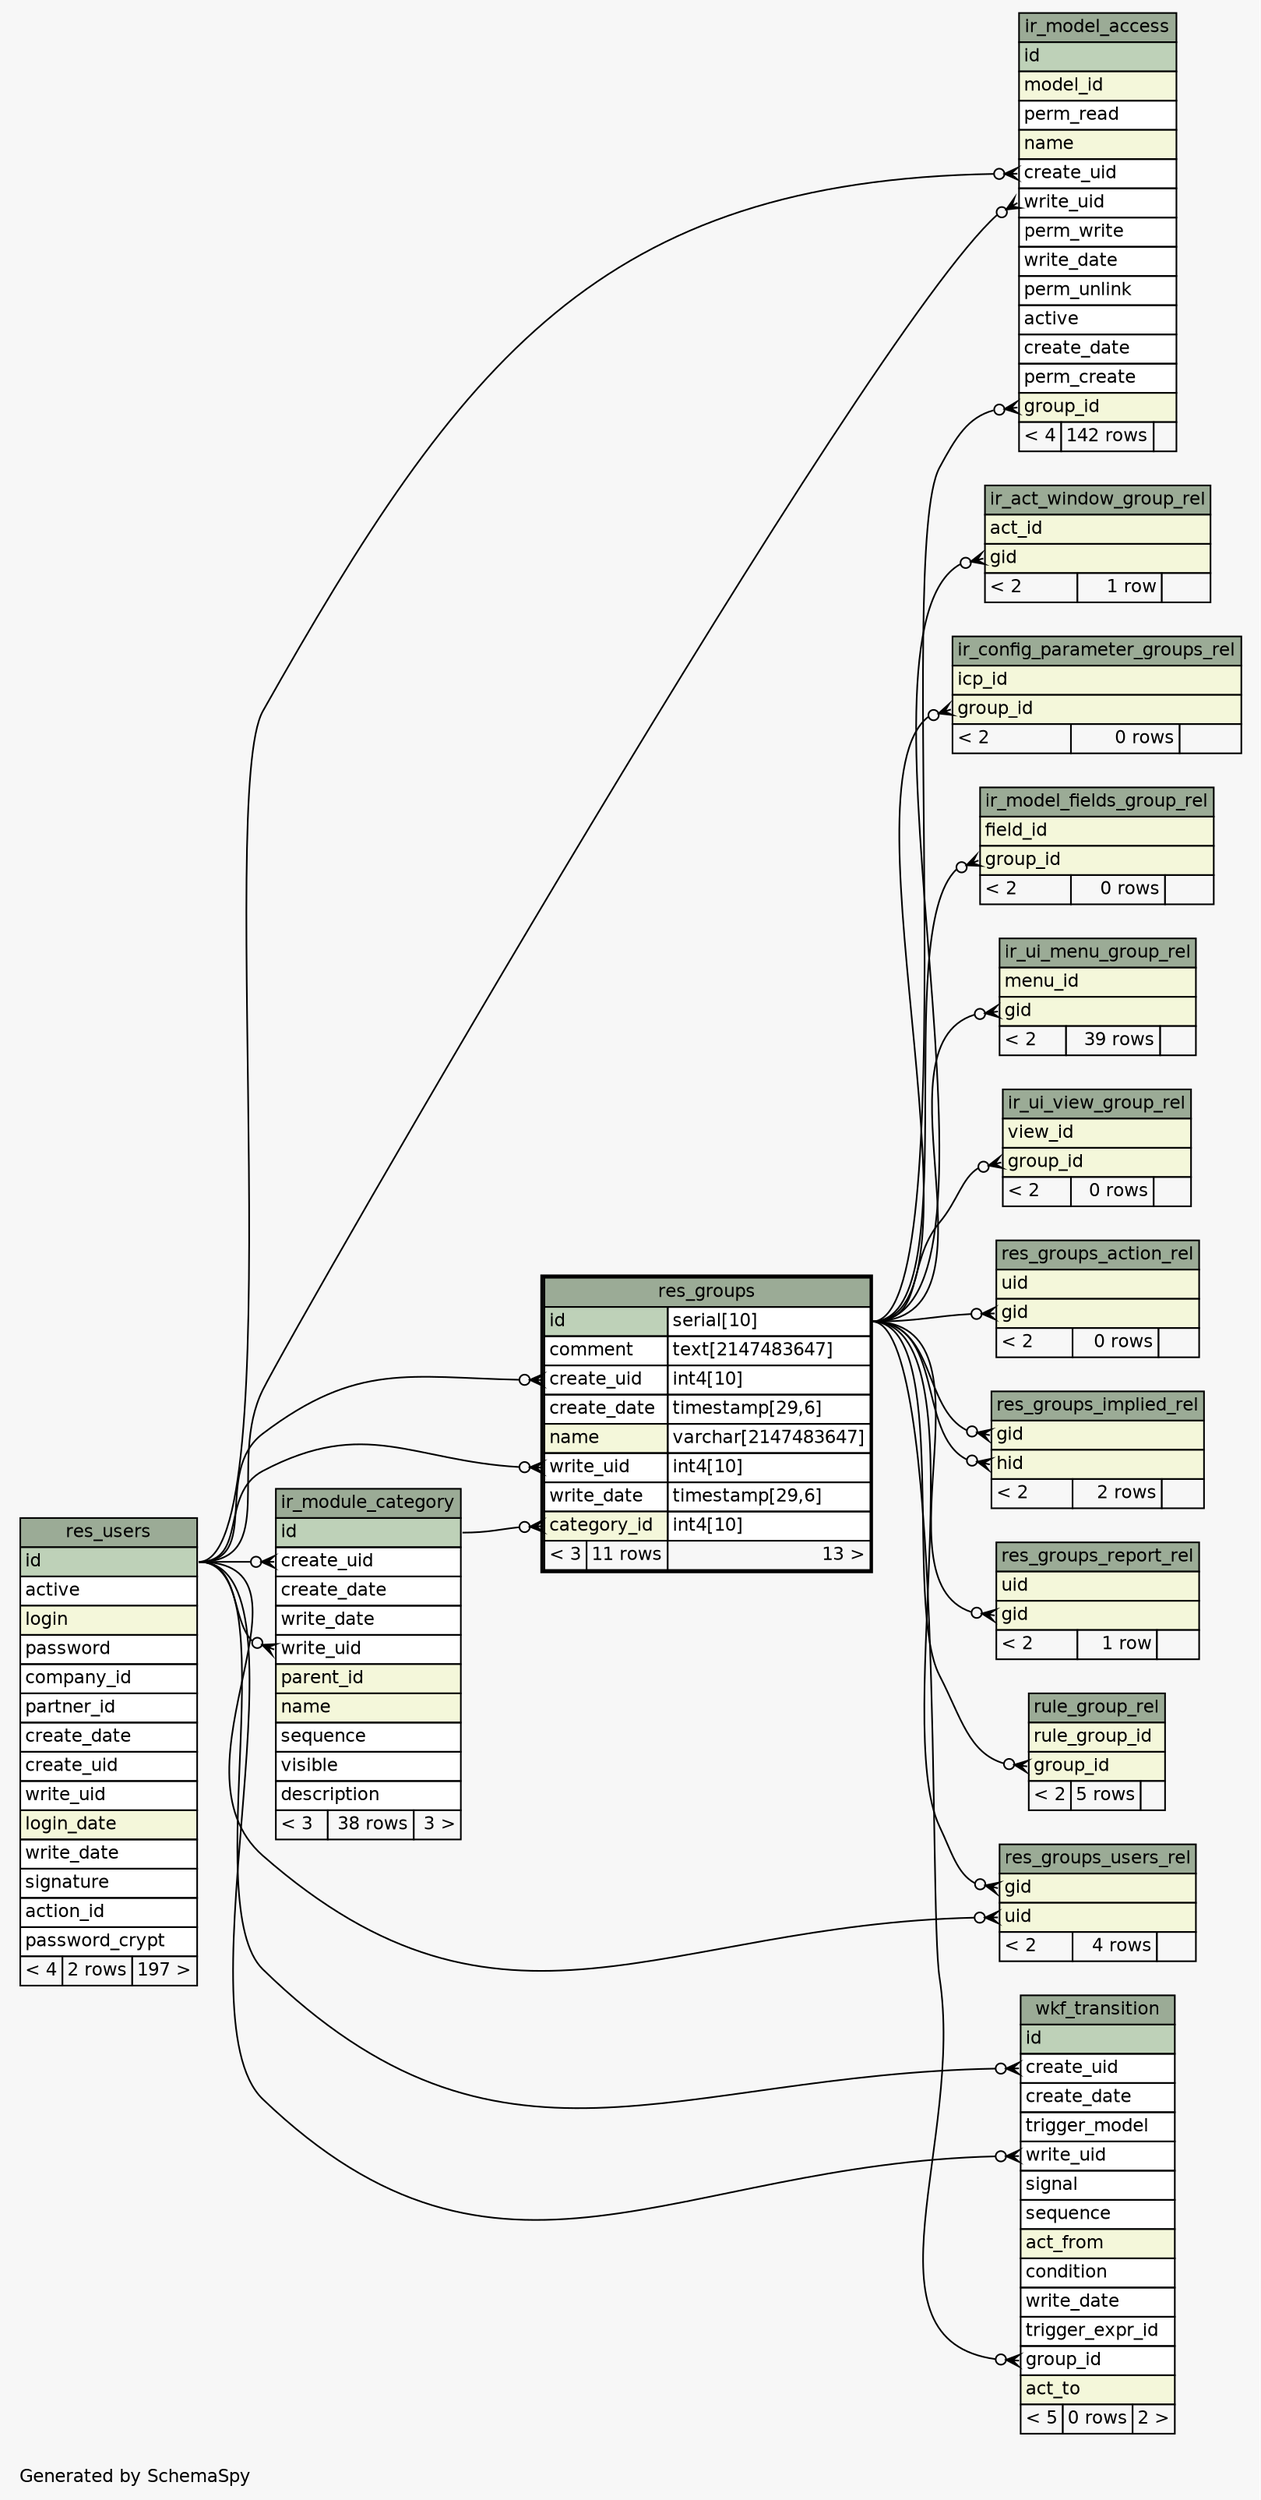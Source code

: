 // dot 2.36.0 on Linux 3.13.0-68-generic
// SchemaSpy rev 590
digraph "oneDegreeRelationshipsDiagram" {
  graph [
    rankdir="RL"
    bgcolor="#f7f7f7"
    label="\nGenerated by SchemaSpy"
    labeljust="l"
    nodesep="0.18"
    ranksep="0.46"
    fontname="Helvetica"
    fontsize="11"
  ];
  node [
    fontname="Helvetica"
    fontsize="11"
    shape="plaintext"
  ];
  edge [
    arrowsize="0.8"
  ];
  "ir_act_window_group_rel":"gid":w -> "res_groups":"id.type":e [arrowhead=none dir=back arrowtail=crowodot];
  "ir_config_parameter_groups_rel":"group_id":w -> "res_groups":"id.type":e [arrowhead=none dir=back arrowtail=crowodot];
  "ir_model_access":"create_uid":w -> "res_users":"id":e [arrowhead=none dir=back arrowtail=crowodot];
  "ir_model_access":"group_id":w -> "res_groups":"id.type":e [arrowhead=none dir=back arrowtail=crowodot];
  "ir_model_access":"write_uid":w -> "res_users":"id":e [arrowhead=none dir=back arrowtail=crowodot];
  "ir_model_fields_group_rel":"group_id":w -> "res_groups":"id.type":e [arrowhead=none dir=back arrowtail=crowodot];
  "ir_module_category":"create_uid":w -> "res_users":"id":e [arrowhead=none dir=back arrowtail=crowodot];
  "ir_module_category":"write_uid":w -> "res_users":"id":e [arrowhead=none dir=back arrowtail=crowodot];
  "ir_ui_menu_group_rel":"gid":w -> "res_groups":"id.type":e [arrowhead=none dir=back arrowtail=crowodot];
  "ir_ui_view_group_rel":"group_id":w -> "res_groups":"id.type":e [arrowhead=none dir=back arrowtail=crowodot];
  "res_groups":"category_id":w -> "ir_module_category":"id":e [arrowhead=none dir=back arrowtail=crowodot];
  "res_groups":"create_uid":w -> "res_users":"id":e [arrowhead=none dir=back arrowtail=crowodot];
  "res_groups":"write_uid":w -> "res_users":"id":e [arrowhead=none dir=back arrowtail=crowodot];
  "res_groups_action_rel":"gid":w -> "res_groups":"id.type":e [arrowhead=none dir=back arrowtail=crowodot];
  "res_groups_implied_rel":"gid":w -> "res_groups":"id.type":e [arrowhead=none dir=back arrowtail=crowodot];
  "res_groups_implied_rel":"hid":w -> "res_groups":"id.type":e [arrowhead=none dir=back arrowtail=crowodot];
  "res_groups_report_rel":"gid":w -> "res_groups":"id.type":e [arrowhead=none dir=back arrowtail=crowodot];
  "res_groups_users_rel":"gid":w -> "res_groups":"id.type":e [arrowhead=none dir=back arrowtail=crowodot];
  "res_groups_users_rel":"uid":w -> "res_users":"id":e [arrowhead=none dir=back arrowtail=crowodot];
  "rule_group_rel":"group_id":w -> "res_groups":"id.type":e [arrowhead=none dir=back arrowtail=crowodot];
  "wkf_transition":"create_uid":w -> "res_users":"id":e [arrowhead=none dir=back arrowtail=crowodot];
  "wkf_transition":"group_id":w -> "res_groups":"id.type":e [arrowhead=none dir=back arrowtail=crowodot];
  "wkf_transition":"write_uid":w -> "res_users":"id":e [arrowhead=none dir=back arrowtail=crowodot];
  "ir_act_window_group_rel" [
    label=<
    <TABLE BORDER="0" CELLBORDER="1" CELLSPACING="0" BGCOLOR="#ffffff">
      <TR><TD COLSPAN="3" BGCOLOR="#9bab96" ALIGN="CENTER">ir_act_window_group_rel</TD></TR>
      <TR><TD PORT="act_id" COLSPAN="3" BGCOLOR="#f4f7da" ALIGN="LEFT">act_id</TD></TR>
      <TR><TD PORT="gid" COLSPAN="3" BGCOLOR="#f4f7da" ALIGN="LEFT">gid</TD></TR>
      <TR><TD ALIGN="LEFT" BGCOLOR="#f7f7f7">&lt; 2</TD><TD ALIGN="RIGHT" BGCOLOR="#f7f7f7">1 row</TD><TD ALIGN="RIGHT" BGCOLOR="#f7f7f7">  </TD></TR>
    </TABLE>>
    URL="ir_act_window_group_rel.html"
    tooltip="ir_act_window_group_rel"
  ];
  "ir_config_parameter_groups_rel" [
    label=<
    <TABLE BORDER="0" CELLBORDER="1" CELLSPACING="0" BGCOLOR="#ffffff">
      <TR><TD COLSPAN="3" BGCOLOR="#9bab96" ALIGN="CENTER">ir_config_parameter_groups_rel</TD></TR>
      <TR><TD PORT="icp_id" COLSPAN="3" BGCOLOR="#f4f7da" ALIGN="LEFT">icp_id</TD></TR>
      <TR><TD PORT="group_id" COLSPAN="3" BGCOLOR="#f4f7da" ALIGN="LEFT">group_id</TD></TR>
      <TR><TD ALIGN="LEFT" BGCOLOR="#f7f7f7">&lt; 2</TD><TD ALIGN="RIGHT" BGCOLOR="#f7f7f7">0 rows</TD><TD ALIGN="RIGHT" BGCOLOR="#f7f7f7">  </TD></TR>
    </TABLE>>
    URL="ir_config_parameter_groups_rel.html"
    tooltip="ir_config_parameter_groups_rel"
  ];
  "ir_model_access" [
    label=<
    <TABLE BORDER="0" CELLBORDER="1" CELLSPACING="0" BGCOLOR="#ffffff">
      <TR><TD COLSPAN="3" BGCOLOR="#9bab96" ALIGN="CENTER">ir_model_access</TD></TR>
      <TR><TD PORT="id" COLSPAN="3" BGCOLOR="#bed1b8" ALIGN="LEFT">id</TD></TR>
      <TR><TD PORT="model_id" COLSPAN="3" BGCOLOR="#f4f7da" ALIGN="LEFT">model_id</TD></TR>
      <TR><TD PORT="perm_read" COLSPAN="3" ALIGN="LEFT">perm_read</TD></TR>
      <TR><TD PORT="name" COLSPAN="3" BGCOLOR="#f4f7da" ALIGN="LEFT">name</TD></TR>
      <TR><TD PORT="create_uid" COLSPAN="3" ALIGN="LEFT">create_uid</TD></TR>
      <TR><TD PORT="write_uid" COLSPAN="3" ALIGN="LEFT">write_uid</TD></TR>
      <TR><TD PORT="perm_write" COLSPAN="3" ALIGN="LEFT">perm_write</TD></TR>
      <TR><TD PORT="write_date" COLSPAN="3" ALIGN="LEFT">write_date</TD></TR>
      <TR><TD PORT="perm_unlink" COLSPAN="3" ALIGN="LEFT">perm_unlink</TD></TR>
      <TR><TD PORT="active" COLSPAN="3" ALIGN="LEFT">active</TD></TR>
      <TR><TD PORT="create_date" COLSPAN="3" ALIGN="LEFT">create_date</TD></TR>
      <TR><TD PORT="perm_create" COLSPAN="3" ALIGN="LEFT">perm_create</TD></TR>
      <TR><TD PORT="group_id" COLSPAN="3" BGCOLOR="#f4f7da" ALIGN="LEFT">group_id</TD></TR>
      <TR><TD ALIGN="LEFT" BGCOLOR="#f7f7f7">&lt; 4</TD><TD ALIGN="RIGHT" BGCOLOR="#f7f7f7">142 rows</TD><TD ALIGN="RIGHT" BGCOLOR="#f7f7f7">  </TD></TR>
    </TABLE>>
    URL="ir_model_access.html"
    tooltip="ir_model_access"
  ];
  "ir_model_fields_group_rel" [
    label=<
    <TABLE BORDER="0" CELLBORDER="1" CELLSPACING="0" BGCOLOR="#ffffff">
      <TR><TD COLSPAN="3" BGCOLOR="#9bab96" ALIGN="CENTER">ir_model_fields_group_rel</TD></TR>
      <TR><TD PORT="field_id" COLSPAN="3" BGCOLOR="#f4f7da" ALIGN="LEFT">field_id</TD></TR>
      <TR><TD PORT="group_id" COLSPAN="3" BGCOLOR="#f4f7da" ALIGN="LEFT">group_id</TD></TR>
      <TR><TD ALIGN="LEFT" BGCOLOR="#f7f7f7">&lt; 2</TD><TD ALIGN="RIGHT" BGCOLOR="#f7f7f7">0 rows</TD><TD ALIGN="RIGHT" BGCOLOR="#f7f7f7">  </TD></TR>
    </TABLE>>
    URL="ir_model_fields_group_rel.html"
    tooltip="ir_model_fields_group_rel"
  ];
  "ir_module_category" [
    label=<
    <TABLE BORDER="0" CELLBORDER="1" CELLSPACING="0" BGCOLOR="#ffffff">
      <TR><TD COLSPAN="3" BGCOLOR="#9bab96" ALIGN="CENTER">ir_module_category</TD></TR>
      <TR><TD PORT="id" COLSPAN="3" BGCOLOR="#bed1b8" ALIGN="LEFT">id</TD></TR>
      <TR><TD PORT="create_uid" COLSPAN="3" ALIGN="LEFT">create_uid</TD></TR>
      <TR><TD PORT="create_date" COLSPAN="3" ALIGN="LEFT">create_date</TD></TR>
      <TR><TD PORT="write_date" COLSPAN="3" ALIGN="LEFT">write_date</TD></TR>
      <TR><TD PORT="write_uid" COLSPAN="3" ALIGN="LEFT">write_uid</TD></TR>
      <TR><TD PORT="parent_id" COLSPAN="3" BGCOLOR="#f4f7da" ALIGN="LEFT">parent_id</TD></TR>
      <TR><TD PORT="name" COLSPAN="3" BGCOLOR="#f4f7da" ALIGN="LEFT">name</TD></TR>
      <TR><TD PORT="sequence" COLSPAN="3" ALIGN="LEFT">sequence</TD></TR>
      <TR><TD PORT="visible" COLSPAN="3" ALIGN="LEFT">visible</TD></TR>
      <TR><TD PORT="description" COLSPAN="3" ALIGN="LEFT">description</TD></TR>
      <TR><TD ALIGN="LEFT" BGCOLOR="#f7f7f7">&lt; 3</TD><TD ALIGN="RIGHT" BGCOLOR="#f7f7f7">38 rows</TD><TD ALIGN="RIGHT" BGCOLOR="#f7f7f7">3 &gt;</TD></TR>
    </TABLE>>
    URL="ir_module_category.html"
    tooltip="ir_module_category"
  ];
  "ir_ui_menu_group_rel" [
    label=<
    <TABLE BORDER="0" CELLBORDER="1" CELLSPACING="0" BGCOLOR="#ffffff">
      <TR><TD COLSPAN="3" BGCOLOR="#9bab96" ALIGN="CENTER">ir_ui_menu_group_rel</TD></TR>
      <TR><TD PORT="menu_id" COLSPAN="3" BGCOLOR="#f4f7da" ALIGN="LEFT">menu_id</TD></TR>
      <TR><TD PORT="gid" COLSPAN="3" BGCOLOR="#f4f7da" ALIGN="LEFT">gid</TD></TR>
      <TR><TD ALIGN="LEFT" BGCOLOR="#f7f7f7">&lt; 2</TD><TD ALIGN="RIGHT" BGCOLOR="#f7f7f7">39 rows</TD><TD ALIGN="RIGHT" BGCOLOR="#f7f7f7">  </TD></TR>
    </TABLE>>
    URL="ir_ui_menu_group_rel.html"
    tooltip="ir_ui_menu_group_rel"
  ];
  "ir_ui_view_group_rel" [
    label=<
    <TABLE BORDER="0" CELLBORDER="1" CELLSPACING="0" BGCOLOR="#ffffff">
      <TR><TD COLSPAN="3" BGCOLOR="#9bab96" ALIGN="CENTER">ir_ui_view_group_rel</TD></TR>
      <TR><TD PORT="view_id" COLSPAN="3" BGCOLOR="#f4f7da" ALIGN="LEFT">view_id</TD></TR>
      <TR><TD PORT="group_id" COLSPAN="3" BGCOLOR="#f4f7da" ALIGN="LEFT">group_id</TD></TR>
      <TR><TD ALIGN="LEFT" BGCOLOR="#f7f7f7">&lt; 2</TD><TD ALIGN="RIGHT" BGCOLOR="#f7f7f7">0 rows</TD><TD ALIGN="RIGHT" BGCOLOR="#f7f7f7">  </TD></TR>
    </TABLE>>
    URL="ir_ui_view_group_rel.html"
    tooltip="ir_ui_view_group_rel"
  ];
  "res_groups" [
    label=<
    <TABLE BORDER="2" CELLBORDER="1" CELLSPACING="0" BGCOLOR="#ffffff">
      <TR><TD COLSPAN="3" BGCOLOR="#9bab96" ALIGN="CENTER">res_groups</TD></TR>
      <TR><TD PORT="id" COLSPAN="2" BGCOLOR="#bed1b8" ALIGN="LEFT">id</TD><TD PORT="id.type" ALIGN="LEFT">serial[10]</TD></TR>
      <TR><TD PORT="comment" COLSPAN="2" ALIGN="LEFT">comment</TD><TD PORT="comment.type" ALIGN="LEFT">text[2147483647]</TD></TR>
      <TR><TD PORT="create_uid" COLSPAN="2" ALIGN="LEFT">create_uid</TD><TD PORT="create_uid.type" ALIGN="LEFT">int4[10]</TD></TR>
      <TR><TD PORT="create_date" COLSPAN="2" ALIGN="LEFT">create_date</TD><TD PORT="create_date.type" ALIGN="LEFT">timestamp[29,6]</TD></TR>
      <TR><TD PORT="name" COLSPAN="2" BGCOLOR="#f4f7da" ALIGN="LEFT">name</TD><TD PORT="name.type" ALIGN="LEFT">varchar[2147483647]</TD></TR>
      <TR><TD PORT="write_uid" COLSPAN="2" ALIGN="LEFT">write_uid</TD><TD PORT="write_uid.type" ALIGN="LEFT">int4[10]</TD></TR>
      <TR><TD PORT="write_date" COLSPAN="2" ALIGN="LEFT">write_date</TD><TD PORT="write_date.type" ALIGN="LEFT">timestamp[29,6]</TD></TR>
      <TR><TD PORT="category_id" COLSPAN="2" BGCOLOR="#f4f7da" ALIGN="LEFT">category_id</TD><TD PORT="category_id.type" ALIGN="LEFT">int4[10]</TD></TR>
      <TR><TD ALIGN="LEFT" BGCOLOR="#f7f7f7">&lt; 3</TD><TD ALIGN="RIGHT" BGCOLOR="#f7f7f7">11 rows</TD><TD ALIGN="RIGHT" BGCOLOR="#f7f7f7">13 &gt;</TD></TR>
    </TABLE>>
    URL="res_groups.html"
    tooltip="res_groups"
  ];
  "res_groups_action_rel" [
    label=<
    <TABLE BORDER="0" CELLBORDER="1" CELLSPACING="0" BGCOLOR="#ffffff">
      <TR><TD COLSPAN="3" BGCOLOR="#9bab96" ALIGN="CENTER">res_groups_action_rel</TD></TR>
      <TR><TD PORT="uid" COLSPAN="3" BGCOLOR="#f4f7da" ALIGN="LEFT">uid</TD></TR>
      <TR><TD PORT="gid" COLSPAN="3" BGCOLOR="#f4f7da" ALIGN="LEFT">gid</TD></TR>
      <TR><TD ALIGN="LEFT" BGCOLOR="#f7f7f7">&lt; 2</TD><TD ALIGN="RIGHT" BGCOLOR="#f7f7f7">0 rows</TD><TD ALIGN="RIGHT" BGCOLOR="#f7f7f7">  </TD></TR>
    </TABLE>>
    URL="res_groups_action_rel.html"
    tooltip="res_groups_action_rel"
  ];
  "res_groups_implied_rel" [
    label=<
    <TABLE BORDER="0" CELLBORDER="1" CELLSPACING="0" BGCOLOR="#ffffff">
      <TR><TD COLSPAN="3" BGCOLOR="#9bab96" ALIGN="CENTER">res_groups_implied_rel</TD></TR>
      <TR><TD PORT="gid" COLSPAN="3" BGCOLOR="#f4f7da" ALIGN="LEFT">gid</TD></TR>
      <TR><TD PORT="hid" COLSPAN="3" BGCOLOR="#f4f7da" ALIGN="LEFT">hid</TD></TR>
      <TR><TD ALIGN="LEFT" BGCOLOR="#f7f7f7">&lt; 2</TD><TD ALIGN="RIGHT" BGCOLOR="#f7f7f7">2 rows</TD><TD ALIGN="RIGHT" BGCOLOR="#f7f7f7">  </TD></TR>
    </TABLE>>
    URL="res_groups_implied_rel.html"
    tooltip="res_groups_implied_rel"
  ];
  "res_groups_report_rel" [
    label=<
    <TABLE BORDER="0" CELLBORDER="1" CELLSPACING="0" BGCOLOR="#ffffff">
      <TR><TD COLSPAN="3" BGCOLOR="#9bab96" ALIGN="CENTER">res_groups_report_rel</TD></TR>
      <TR><TD PORT="uid" COLSPAN="3" BGCOLOR="#f4f7da" ALIGN="LEFT">uid</TD></TR>
      <TR><TD PORT="gid" COLSPAN="3" BGCOLOR="#f4f7da" ALIGN="LEFT">gid</TD></TR>
      <TR><TD ALIGN="LEFT" BGCOLOR="#f7f7f7">&lt; 2</TD><TD ALIGN="RIGHT" BGCOLOR="#f7f7f7">1 row</TD><TD ALIGN="RIGHT" BGCOLOR="#f7f7f7">  </TD></TR>
    </TABLE>>
    URL="res_groups_report_rel.html"
    tooltip="res_groups_report_rel"
  ];
  "res_groups_users_rel" [
    label=<
    <TABLE BORDER="0" CELLBORDER="1" CELLSPACING="0" BGCOLOR="#ffffff">
      <TR><TD COLSPAN="3" BGCOLOR="#9bab96" ALIGN="CENTER">res_groups_users_rel</TD></TR>
      <TR><TD PORT="gid" COLSPAN="3" BGCOLOR="#f4f7da" ALIGN="LEFT">gid</TD></TR>
      <TR><TD PORT="uid" COLSPAN="3" BGCOLOR="#f4f7da" ALIGN="LEFT">uid</TD></TR>
      <TR><TD ALIGN="LEFT" BGCOLOR="#f7f7f7">&lt; 2</TD><TD ALIGN="RIGHT" BGCOLOR="#f7f7f7">4 rows</TD><TD ALIGN="RIGHT" BGCOLOR="#f7f7f7">  </TD></TR>
    </TABLE>>
    URL="res_groups_users_rel.html"
    tooltip="res_groups_users_rel"
  ];
  "res_users" [
    label=<
    <TABLE BORDER="0" CELLBORDER="1" CELLSPACING="0" BGCOLOR="#ffffff">
      <TR><TD COLSPAN="3" BGCOLOR="#9bab96" ALIGN="CENTER">res_users</TD></TR>
      <TR><TD PORT="id" COLSPAN="3" BGCOLOR="#bed1b8" ALIGN="LEFT">id</TD></TR>
      <TR><TD PORT="active" COLSPAN="3" ALIGN="LEFT">active</TD></TR>
      <TR><TD PORT="login" COLSPAN="3" BGCOLOR="#f4f7da" ALIGN="LEFT">login</TD></TR>
      <TR><TD PORT="password" COLSPAN="3" ALIGN="LEFT">password</TD></TR>
      <TR><TD PORT="company_id" COLSPAN="3" ALIGN="LEFT">company_id</TD></TR>
      <TR><TD PORT="partner_id" COLSPAN="3" ALIGN="LEFT">partner_id</TD></TR>
      <TR><TD PORT="create_date" COLSPAN="3" ALIGN="LEFT">create_date</TD></TR>
      <TR><TD PORT="create_uid" COLSPAN="3" ALIGN="LEFT">create_uid</TD></TR>
      <TR><TD PORT="write_uid" COLSPAN="3" ALIGN="LEFT">write_uid</TD></TR>
      <TR><TD PORT="login_date" COLSPAN="3" BGCOLOR="#f4f7da" ALIGN="LEFT">login_date</TD></TR>
      <TR><TD PORT="write_date" COLSPAN="3" ALIGN="LEFT">write_date</TD></TR>
      <TR><TD PORT="signature" COLSPAN="3" ALIGN="LEFT">signature</TD></TR>
      <TR><TD PORT="action_id" COLSPAN="3" ALIGN="LEFT">action_id</TD></TR>
      <TR><TD PORT="password_crypt" COLSPAN="3" ALIGN="LEFT">password_crypt</TD></TR>
      <TR><TD ALIGN="LEFT" BGCOLOR="#f7f7f7">&lt; 4</TD><TD ALIGN="RIGHT" BGCOLOR="#f7f7f7">2 rows</TD><TD ALIGN="RIGHT" BGCOLOR="#f7f7f7">197 &gt;</TD></TR>
    </TABLE>>
    URL="res_users.html"
    tooltip="res_users"
  ];
  "rule_group_rel" [
    label=<
    <TABLE BORDER="0" CELLBORDER="1" CELLSPACING="0" BGCOLOR="#ffffff">
      <TR><TD COLSPAN="3" BGCOLOR="#9bab96" ALIGN="CENTER">rule_group_rel</TD></TR>
      <TR><TD PORT="rule_group_id" COLSPAN="3" BGCOLOR="#f4f7da" ALIGN="LEFT">rule_group_id</TD></TR>
      <TR><TD PORT="group_id" COLSPAN="3" BGCOLOR="#f4f7da" ALIGN="LEFT">group_id</TD></TR>
      <TR><TD ALIGN="LEFT" BGCOLOR="#f7f7f7">&lt; 2</TD><TD ALIGN="RIGHT" BGCOLOR="#f7f7f7">5 rows</TD><TD ALIGN="RIGHT" BGCOLOR="#f7f7f7">  </TD></TR>
    </TABLE>>
    URL="rule_group_rel.html"
    tooltip="rule_group_rel"
  ];
  "wkf_transition" [
    label=<
    <TABLE BORDER="0" CELLBORDER="1" CELLSPACING="0" BGCOLOR="#ffffff">
      <TR><TD COLSPAN="3" BGCOLOR="#9bab96" ALIGN="CENTER">wkf_transition</TD></TR>
      <TR><TD PORT="id" COLSPAN="3" BGCOLOR="#bed1b8" ALIGN="LEFT">id</TD></TR>
      <TR><TD PORT="create_uid" COLSPAN="3" ALIGN="LEFT">create_uid</TD></TR>
      <TR><TD PORT="create_date" COLSPAN="3" ALIGN="LEFT">create_date</TD></TR>
      <TR><TD PORT="trigger_model" COLSPAN="3" ALIGN="LEFT">trigger_model</TD></TR>
      <TR><TD PORT="write_uid" COLSPAN="3" ALIGN="LEFT">write_uid</TD></TR>
      <TR><TD PORT="signal" COLSPAN="3" ALIGN="LEFT">signal</TD></TR>
      <TR><TD PORT="sequence" COLSPAN="3" ALIGN="LEFT">sequence</TD></TR>
      <TR><TD PORT="act_from" COLSPAN="3" BGCOLOR="#f4f7da" ALIGN="LEFT">act_from</TD></TR>
      <TR><TD PORT="condition" COLSPAN="3" ALIGN="LEFT">condition</TD></TR>
      <TR><TD PORT="write_date" COLSPAN="3" ALIGN="LEFT">write_date</TD></TR>
      <TR><TD PORT="trigger_expr_id" COLSPAN="3" ALIGN="LEFT">trigger_expr_id</TD></TR>
      <TR><TD PORT="group_id" COLSPAN="3" ALIGN="LEFT">group_id</TD></TR>
      <TR><TD PORT="act_to" COLSPAN="3" BGCOLOR="#f4f7da" ALIGN="LEFT">act_to</TD></TR>
      <TR><TD ALIGN="LEFT" BGCOLOR="#f7f7f7">&lt; 5</TD><TD ALIGN="RIGHT" BGCOLOR="#f7f7f7">0 rows</TD><TD ALIGN="RIGHT" BGCOLOR="#f7f7f7">2 &gt;</TD></TR>
    </TABLE>>
    URL="wkf_transition.html"
    tooltip="wkf_transition"
  ];
}
